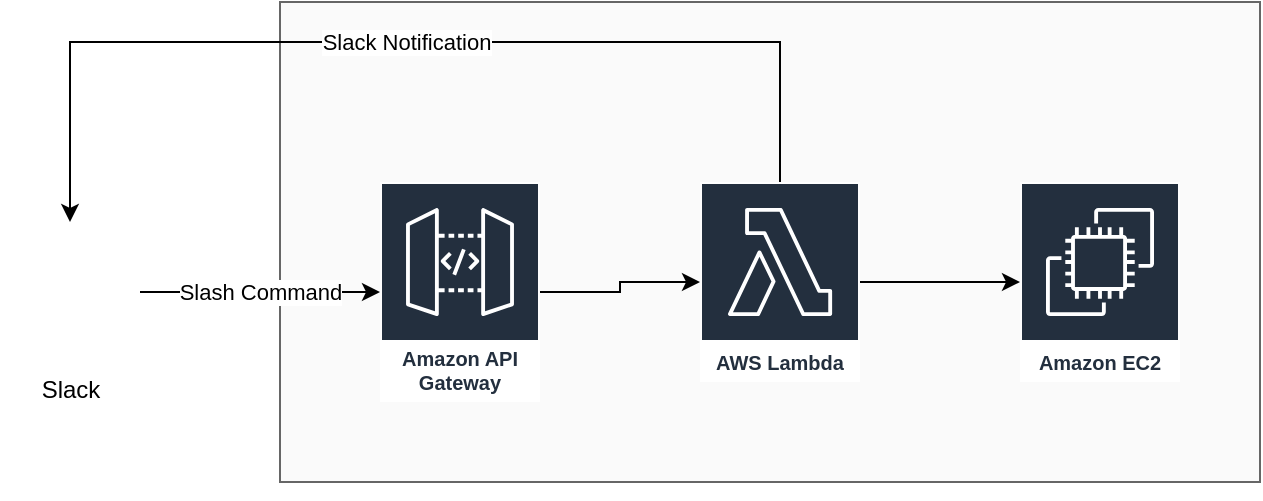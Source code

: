 <mxfile version="20.1.1" type="github">
  <diagram id="mqZYfI5A7cpsx_hj7aoj" name="Page-1">
    <mxGraphModel dx="1186" dy="736" grid="1" gridSize="10" guides="1" tooltips="1" connect="1" arrows="1" fold="1" page="1" pageScale="1" pageWidth="850" pageHeight="1100" math="0" shadow="0">
      <root>
        <mxCell id="0" />
        <mxCell id="1" parent="0" />
        <mxCell id="rNNLTOzkvaIIMH2zCXVB-3" value="" style="rounded=0;whiteSpace=wrap;html=1;fillColor=#f5f5f5;fontColor=#333333;strokeColor=#666666;fillOpacity=50;" vertex="1" parent="1">
          <mxGeometry x="190" y="10" width="490" height="240" as="geometry" />
        </mxCell>
        <mxCell id="rNNLTOzkvaIIMH2zCXVB-11" value="Slash Command" style="edgeStyle=orthogonalEdgeStyle;rounded=0;orthogonalLoop=1;jettySize=auto;html=1;exitX=1;exitY=0.5;exitDx=0;exitDy=0;" edge="1" parent="1" source="rNNLTOzkvaIIMH2zCXVB-1" target="rNNLTOzkvaIIMH2zCXVB-6">
          <mxGeometry relative="1" as="geometry" />
        </mxCell>
        <mxCell id="rNNLTOzkvaIIMH2zCXVB-1" value="Slack" style="shape=image;html=1;verticalAlign=top;verticalLabelPosition=bottom;labelBackgroundColor=#ffffff;imageAspect=0;aspect=fixed;image=https://cdn2.iconfinder.com/data/icons/social-media-2285/512/1_Slack_colored_svg-128.png;imageBackground=default;" vertex="1" parent="1">
          <mxGeometry x="50" y="120" width="70" height="70" as="geometry" />
        </mxCell>
        <mxCell id="rNNLTOzkvaIIMH2zCXVB-10" style="edgeStyle=orthogonalEdgeStyle;rounded=0;orthogonalLoop=1;jettySize=auto;html=1;" edge="1" parent="1" source="rNNLTOzkvaIIMH2zCXVB-6" target="rNNLTOzkvaIIMH2zCXVB-7">
          <mxGeometry relative="1" as="geometry" />
        </mxCell>
        <mxCell id="rNNLTOzkvaIIMH2zCXVB-6" value="Amazon API Gateway" style="sketch=0;outlineConnect=0;fontColor=#232F3E;gradientColor=none;strokeColor=#ffffff;fillColor=#232F3E;dashed=0;verticalLabelPosition=middle;verticalAlign=bottom;align=center;html=1;whiteSpace=wrap;fontSize=10;fontStyle=1;spacing=3;shape=mxgraph.aws4.productIcon;prIcon=mxgraph.aws4.api_gateway;" vertex="1" parent="1">
          <mxGeometry x="240" y="100" width="80" height="110" as="geometry" />
        </mxCell>
        <mxCell id="rNNLTOzkvaIIMH2zCXVB-12" style="edgeStyle=orthogonalEdgeStyle;rounded=0;orthogonalLoop=1;jettySize=auto;html=1;" edge="1" parent="1" source="rNNLTOzkvaIIMH2zCXVB-7" target="rNNLTOzkvaIIMH2zCXVB-8">
          <mxGeometry relative="1" as="geometry" />
        </mxCell>
        <mxCell id="rNNLTOzkvaIIMH2zCXVB-16" value="Slack Notification" style="edgeStyle=orthogonalEdgeStyle;rounded=0;orthogonalLoop=1;jettySize=auto;html=1;entryX=0.5;entryY=0;entryDx=0;entryDy=0;" edge="1" parent="1" source="rNNLTOzkvaIIMH2zCXVB-7" target="rNNLTOzkvaIIMH2zCXVB-1">
          <mxGeometry relative="1" as="geometry">
            <Array as="points">
              <mxPoint x="440" y="30" />
              <mxPoint x="85" y="30" />
            </Array>
          </mxGeometry>
        </mxCell>
        <mxCell id="rNNLTOzkvaIIMH2zCXVB-7" value="AWS Lambda" style="sketch=0;outlineConnect=0;fontColor=#232F3E;gradientColor=none;strokeColor=#ffffff;fillColor=#232F3E;dashed=0;verticalLabelPosition=middle;verticalAlign=bottom;align=center;html=1;whiteSpace=wrap;fontSize=10;fontStyle=1;spacing=3;shape=mxgraph.aws4.productIcon;prIcon=mxgraph.aws4.lambda;" vertex="1" parent="1">
          <mxGeometry x="400" y="100" width="80" height="100" as="geometry" />
        </mxCell>
        <mxCell id="rNNLTOzkvaIIMH2zCXVB-8" value="Amazon EC2" style="sketch=0;outlineConnect=0;fontColor=#232F3E;gradientColor=none;strokeColor=#ffffff;fillColor=#232F3E;dashed=0;verticalLabelPosition=middle;verticalAlign=bottom;align=center;html=1;whiteSpace=wrap;fontSize=10;fontStyle=1;spacing=3;shape=mxgraph.aws4.productIcon;prIcon=mxgraph.aws4.ec2;" vertex="1" parent="1">
          <mxGeometry x="560" y="100" width="80" height="100" as="geometry" />
        </mxCell>
        <mxCell id="rNNLTOzkvaIIMH2zCXVB-13" style="edgeStyle=orthogonalEdgeStyle;rounded=0;orthogonalLoop=1;jettySize=auto;html=1;exitX=0.5;exitY=1;exitDx=0;exitDy=0;" edge="1" parent="1" source="rNNLTOzkvaIIMH2zCXVB-3" target="rNNLTOzkvaIIMH2zCXVB-3">
          <mxGeometry relative="1" as="geometry" />
        </mxCell>
      </root>
    </mxGraphModel>
  </diagram>
</mxfile>
